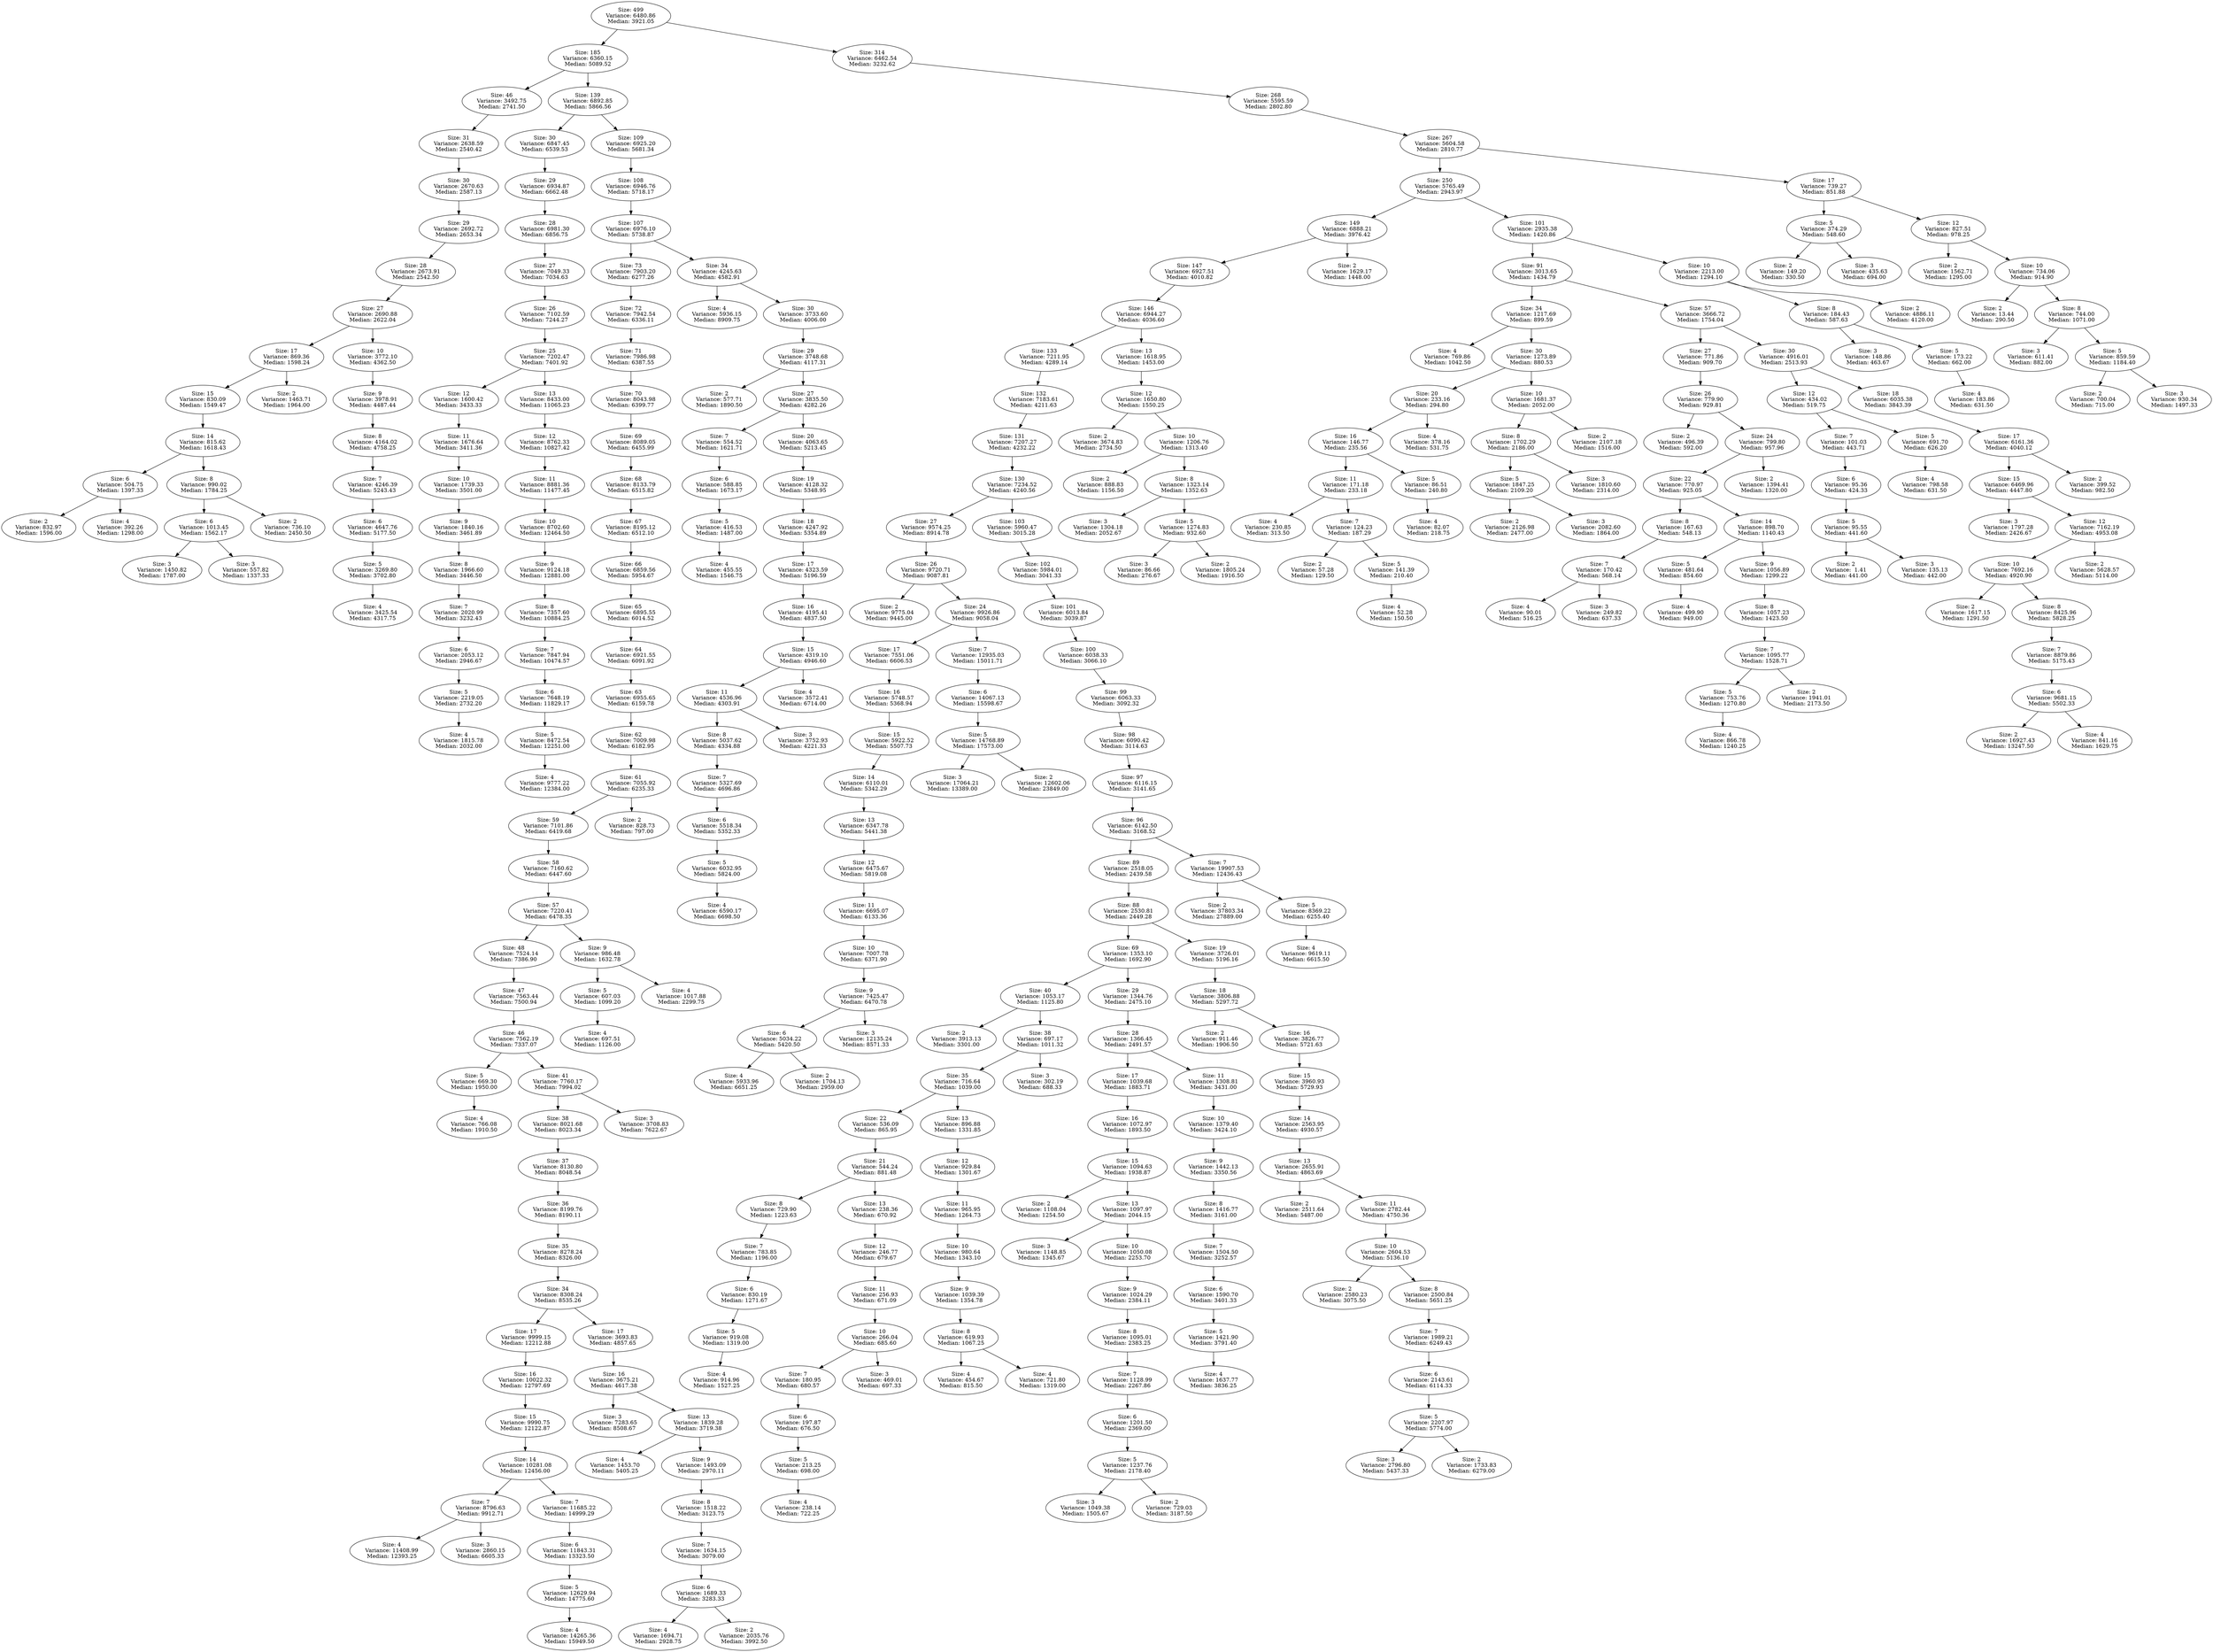 DIGRAPH G {
"Size: 499\nVariance: 6480.86\nMedian: 3921.05" -> "Size: 185\nVariance: 6360.15\nMedian: 5089.52" L=0;
"Size: 499\nVariance: 6480.86\nMedian: 3921.05" -> "Size: 314\nVariance: 6462.54\nMedian: 3232.62" L=0;
"Size: 185\nVariance: 6360.15\nMedian: 5089.52" -> "Size: 46\nVariance: 3492.75\nMedian: 2741.50" L=1;
"Size: 185\nVariance: 6360.15\nMedian: 5089.52" -> "Size: 139\nVariance: 6892.85\nMedian: 5866.56" L=1;
"Size: 46\nVariance: 3492.75\nMedian: 2741.50" -> "Size: 31\nVariance: 2638.59\nMedian: 2540.42" L=2;
"Size: 31\nVariance: 2638.59\nMedian: 2540.42" -> "Size: 30\nVariance: 2670.63\nMedian: 2587.13" L=3;
"Size: 30\nVariance: 2670.63\nMedian: 2587.13" -> "Size: 29\nVariance: 2692.72\nMedian: 2653.34" L=4;
"Size: 29\nVariance: 2692.72\nMedian: 2653.34" -> "Size: 28\nVariance: 2673.91\nMedian: 2542.50" L=5;
"Size: 28\nVariance: 2673.91\nMedian: 2542.50" -> "Size: 27\nVariance: 2690.88\nMedian: 2622.04" L=6;
"Size: 27\nVariance: 2690.88\nMedian: 2622.04" -> "Size: 17\nVariance: 869.36\nMedian: 1598.24" L=7;
"Size: 27\nVariance: 2690.88\nMedian: 2622.04" -> "Size: 10\nVariance: 3772.10\nMedian: 4362.50" L=7;
"Size: 17\nVariance: 869.36\nMedian: 1598.24" -> "Size: 15\nVariance: 830.09\nMedian: 1549.47" L=8;
"Size: 17\nVariance: 869.36\nMedian: 1598.24" -> "Size: 2\nVariance: 1463.71\nMedian: 1964.00" L=8;
"Size: 15\nVariance: 830.09\nMedian: 1549.47" -> "Size: 14\nVariance: 815.62\nMedian: 1618.43" L=9;
"Size: 14\nVariance: 815.62\nMedian: 1618.43" -> "Size: 6\nVariance: 504.75\nMedian: 1397.33" L=10;
"Size: 14\nVariance: 815.62\nMedian: 1618.43" -> "Size: 8\nVariance: 990.02\nMedian: 1784.25" L=10;
"Size: 6\nVariance: 504.75\nMedian: 1397.33" -> "Size: 2\nVariance: 832.97\nMedian: 1596.00" L=11;
"Size: 6\nVariance: 504.75\nMedian: 1397.33" -> "Size: 4\nVariance: 392.26\nMedian: 1298.00" L=11;
"Size: 8\nVariance: 990.02\nMedian: 1784.25" -> "Size: 6\nVariance: 1013.45\nMedian: 1562.17" L=11;
"Size: 8\nVariance: 990.02\nMedian: 1784.25" -> "Size: 2\nVariance: 736.10\nMedian: 2450.50" L=11;
"Size: 6\nVariance: 1013.45\nMedian: 1562.17" -> "Size: 3\nVariance: 1450.82\nMedian: 1787.00" L=12;
"Size: 6\nVariance: 1013.45\nMedian: 1562.17" -> "Size: 3\nVariance: 557.82\nMedian: 1337.33" L=12;
"Size: 10\nVariance: 3772.10\nMedian: 4362.50" -> "Size: 9\nVariance: 3978.91\nMedian: 4487.44" L=8;
"Size: 9\nVariance: 3978.91\nMedian: 4487.44" -> "Size: 8\nVariance: 4164.02\nMedian: 4758.25" L=9;
"Size: 8\nVariance: 4164.02\nMedian: 4758.25" -> "Size: 7\nVariance: 4246.39\nMedian: 5243.43" L=10;
"Size: 7\nVariance: 4246.39\nMedian: 5243.43" -> "Size: 6\nVariance: 4647.76\nMedian: 5177.50" L=11;
"Size: 6\nVariance: 4647.76\nMedian: 5177.50" -> "Size: 5\nVariance: 3269.80\nMedian: 3702.80" L=12;
"Size: 5\nVariance: 3269.80\nMedian: 3702.80" -> "Size: 4\nVariance: 3425.54\nMedian: 4317.75" L=13;
"Size: 139\nVariance: 6892.85\nMedian: 5866.56" -> "Size: 30\nVariance: 6847.45\nMedian: 6539.53" L=2;
"Size: 139\nVariance: 6892.85\nMedian: 5866.56" -> "Size: 109\nVariance: 6925.20\nMedian: 5681.34" L=2;
"Size: 30\nVariance: 6847.45\nMedian: 6539.53" -> "Size: 29\nVariance: 6934.87\nMedian: 6662.48" L=3;
"Size: 29\nVariance: 6934.87\nMedian: 6662.48" -> "Size: 28\nVariance: 6981.30\nMedian: 6856.75" L=4;
"Size: 28\nVariance: 6981.30\nMedian: 6856.75" -> "Size: 27\nVariance: 7049.33\nMedian: 7034.63" L=5;
"Size: 27\nVariance: 7049.33\nMedian: 7034.63" -> "Size: 26\nVariance: 7102.59\nMedian: 7244.27" L=6;
"Size: 26\nVariance: 7102.59\nMedian: 7244.27" -> "Size: 25\nVariance: 7202.47\nMedian: 7401.92" L=7;
"Size: 25\nVariance: 7202.47\nMedian: 7401.92" -> "Size: 12\nVariance: 1600.42\nMedian: 3433.33" L=8;
"Size: 25\nVariance: 7202.47\nMedian: 7401.92" -> "Size: 13\nVariance: 8433.00\nMedian: 11065.23" L=8;
"Size: 12\nVariance: 1600.42\nMedian: 3433.33" -> "Size: 11\nVariance: 1676.64\nMedian: 3411.36" L=9;
"Size: 11\nVariance: 1676.64\nMedian: 3411.36" -> "Size: 10\nVariance: 1739.33\nMedian: 3501.00" L=10;
"Size: 10\nVariance: 1739.33\nMedian: 3501.00" -> "Size: 9\nVariance: 1840.16\nMedian: 3461.89" L=11;
"Size: 9\nVariance: 1840.16\nMedian: 3461.89" -> "Size: 8\nVariance: 1966.60\nMedian: 3446.50" L=12;
"Size: 8\nVariance: 1966.60\nMedian: 3446.50" -> "Size: 7\nVariance: 2020.99\nMedian: 3232.43" L=13;
"Size: 7\nVariance: 2020.99\nMedian: 3232.43" -> "Size: 6\nVariance: 2053.12\nMedian: 2946.67" L=14;
"Size: 6\nVariance: 2053.12\nMedian: 2946.67" -> "Size: 5\nVariance: 2219.05\nMedian: 2732.20" L=15;
"Size: 5\nVariance: 2219.05\nMedian: 2732.20" -> "Size: 4\nVariance: 1815.78\nMedian: 2032.00" L=16;
"Size: 13\nVariance: 8433.00\nMedian: 11065.23" -> "Size: 12\nVariance: 8762.33\nMedian: 10827.42" L=9;
"Size: 12\nVariance: 8762.33\nMedian: 10827.42" -> "Size: 11\nVariance: 8881.36\nMedian: 11477.45" L=10;
"Size: 11\nVariance: 8881.36\nMedian: 11477.45" -> "Size: 10\nVariance: 8702.60\nMedian: 12464.50" L=11;
"Size: 10\nVariance: 8702.60\nMedian: 12464.50" -> "Size: 9\nVariance: 9124.18\nMedian: 12881.00" L=12;
"Size: 9\nVariance: 9124.18\nMedian: 12881.00" -> "Size: 8\nVariance: 7357.60\nMedian: 10884.25" L=13;
"Size: 8\nVariance: 7357.60\nMedian: 10884.25" -> "Size: 7\nVariance: 7847.94\nMedian: 10474.57" L=14;
"Size: 7\nVariance: 7847.94\nMedian: 10474.57" -> "Size: 6\nVariance: 7648.19\nMedian: 11829.17" L=15;
"Size: 6\nVariance: 7648.19\nMedian: 11829.17" -> "Size: 5\nVariance: 8472.54\nMedian: 12251.00" L=16;
"Size: 5\nVariance: 8472.54\nMedian: 12251.00" -> "Size: 4\nVariance: 9777.22\nMedian: 12384.00" L=17;
"Size: 109\nVariance: 6925.20\nMedian: 5681.34" -> "Size: 108\nVariance: 6946.76\nMedian: 5718.17" L=3;
"Size: 108\nVariance: 6946.76\nMedian: 5718.17" -> "Size: 107\nVariance: 6976.10\nMedian: 5738.87" L=4;
"Size: 107\nVariance: 6976.10\nMedian: 5738.87" -> "Size: 73\nVariance: 7903.20\nMedian: 6277.26" L=5;
"Size: 107\nVariance: 6976.10\nMedian: 5738.87" -> "Size: 34\nVariance: 4245.63\nMedian: 4582.91" L=5;
"Size: 73\nVariance: 7903.20\nMedian: 6277.26" -> "Size: 72\nVariance: 7942.54\nMedian: 6336.11" L=6;
"Size: 72\nVariance: 7942.54\nMedian: 6336.11" -> "Size: 71\nVariance: 7986.98\nMedian: 6387.55" L=7;
"Size: 71\nVariance: 7986.98\nMedian: 6387.55" -> "Size: 70\nVariance: 8043.98\nMedian: 6399.77" L=8;
"Size: 70\nVariance: 8043.98\nMedian: 6399.77" -> "Size: 69\nVariance: 8089.05\nMedian: 6455.99" L=9;
"Size: 69\nVariance: 8089.05\nMedian: 6455.99" -> "Size: 68\nVariance: 8133.79\nMedian: 6515.82" L=10;
"Size: 68\nVariance: 8133.79\nMedian: 6515.82" -> "Size: 67\nVariance: 8195.12\nMedian: 6512.10" L=11;
"Size: 67\nVariance: 8195.12\nMedian: 6512.10" -> "Size: 66\nVariance: 6859.56\nMedian: 5954.67" L=12;
"Size: 66\nVariance: 6859.56\nMedian: 5954.67" -> "Size: 65\nVariance: 6895.55\nMedian: 6014.52" L=13;
"Size: 65\nVariance: 6895.55\nMedian: 6014.52" -> "Size: 64\nVariance: 6921.55\nMedian: 6091.92" L=14;
"Size: 64\nVariance: 6921.55\nMedian: 6091.92" -> "Size: 63\nVariance: 6955.65\nMedian: 6159.78" L=15;
"Size: 63\nVariance: 6955.65\nMedian: 6159.78" -> "Size: 62\nVariance: 7009.98\nMedian: 6182.95" L=16;
"Size: 62\nVariance: 7009.98\nMedian: 6182.95" -> "Size: 61\nVariance: 7055.92\nMedian: 6235.33" L=17;
"Size: 61\nVariance: 7055.92\nMedian: 6235.33" -> "Size: 59\nVariance: 7101.86\nMedian: 6419.68" L=18;
"Size: 61\nVariance: 7055.92\nMedian: 6235.33" -> "Size: 2\nVariance: 828.73\nMedian: 797.00" L=18;
"Size: 59\nVariance: 7101.86\nMedian: 6419.68" -> "Size: 58\nVariance: 7160.62\nMedian: 6447.60" L=19;
"Size: 58\nVariance: 7160.62\nMedian: 6447.60" -> "Size: 57\nVariance: 7220.41\nMedian: 6478.35" L=20;
"Size: 57\nVariance: 7220.41\nMedian: 6478.35" -> "Size: 48\nVariance: 7524.14\nMedian: 7386.90" L=21;
"Size: 57\nVariance: 7220.41\nMedian: 6478.35" -> "Size: 9\nVariance: 986.48\nMedian: 1632.78" L=21;
"Size: 48\nVariance: 7524.14\nMedian: 7386.90" -> "Size: 47\nVariance: 7563.44\nMedian: 7500.94" L=22;
"Size: 47\nVariance: 7563.44\nMedian: 7500.94" -> "Size: 46\nVariance: 7562.19\nMedian: 7337.07" L=23;
"Size: 46\nVariance: 7562.19\nMedian: 7337.07" -> "Size: 5\nVariance: 669.30\nMedian: 1950.00" L=24;
"Size: 46\nVariance: 7562.19\nMedian: 7337.07" -> "Size: 41\nVariance: 7760.17\nMedian: 7994.02" L=24;
"Size: 5\nVariance: 669.30\nMedian: 1950.00" -> "Size: 4\nVariance: 766.08\nMedian: 1910.50" L=25;
"Size: 41\nVariance: 7760.17\nMedian: 7994.02" -> "Size: 38\nVariance: 8021.68\nMedian: 8023.34" L=25;
"Size: 41\nVariance: 7760.17\nMedian: 7994.02" -> "Size: 3\nVariance: 3708.83\nMedian: 7622.67" L=25;
"Size: 38\nVariance: 8021.68\nMedian: 8023.34" -> "Size: 37\nVariance: 8130.80\nMedian: 8048.54" L=26;
"Size: 37\nVariance: 8130.80\nMedian: 8048.54" -> "Size: 36\nVariance: 8199.76\nMedian: 8190.11" L=27;
"Size: 36\nVariance: 8199.76\nMedian: 8190.11" -> "Size: 35\nVariance: 8278.24\nMedian: 8326.00" L=28;
"Size: 35\nVariance: 8278.24\nMedian: 8326.00" -> "Size: 34\nVariance: 8308.24\nMedian: 8535.26" L=29;
"Size: 34\nVariance: 8308.24\nMedian: 8535.26" -> "Size: 17\nVariance: 9999.15\nMedian: 12212.88" L=30;
"Size: 34\nVariance: 8308.24\nMedian: 8535.26" -> "Size: 17\nVariance: 3693.83\nMedian: 4857.65" L=30;
"Size: 17\nVariance: 9999.15\nMedian: 12212.88" -> "Size: 16\nVariance: 10022.32\nMedian: 12797.69" L=31;
"Size: 16\nVariance: 10022.32\nMedian: 12797.69" -> "Size: 15\nVariance: 9990.75\nMedian: 12122.87" L=32;
"Size: 15\nVariance: 9990.75\nMedian: 12122.87" -> "Size: 14\nVariance: 10281.08\nMedian: 12456.00" L=33;
"Size: 14\nVariance: 10281.08\nMedian: 12456.00" -> "Size: 7\nVariance: 8796.63\nMedian: 9912.71" L=34;
"Size: 14\nVariance: 10281.08\nMedian: 12456.00" -> "Size: 7\nVariance: 11685.22\nMedian: 14999.29" L=34;
"Size: 7\nVariance: 8796.63\nMedian: 9912.71" -> "Size: 4\nVariance: 11408.99\nMedian: 12393.25" L=35;
"Size: 7\nVariance: 8796.63\nMedian: 9912.71" -> "Size: 3\nVariance: 2860.15\nMedian: 6605.33" L=35;
"Size: 7\nVariance: 11685.22\nMedian: 14999.29" -> "Size: 6\nVariance: 11843.31\nMedian: 13323.50" L=35;
"Size: 6\nVariance: 11843.31\nMedian: 13323.50" -> "Size: 5\nVariance: 12629.94\nMedian: 14775.60" L=36;
"Size: 5\nVariance: 12629.94\nMedian: 14775.60" -> "Size: 4\nVariance: 14265.36\nMedian: 15949.50" L=37;
"Size: 17\nVariance: 3693.83\nMedian: 4857.65" -> "Size: 16\nVariance: 3675.21\nMedian: 4617.38" L=31;
"Size: 16\nVariance: 3675.21\nMedian: 4617.38" -> "Size: 3\nVariance: 7283.65\nMedian: 8508.67" L=32;
"Size: 16\nVariance: 3675.21\nMedian: 4617.38" -> "Size: 13\nVariance: 1839.28\nMedian: 3719.38" L=32;
"Size: 13\nVariance: 1839.28\nMedian: 3719.38" -> "Size: 4\nVariance: 1453.70\nMedian: 5405.25" L=33;
"Size: 13\nVariance: 1839.28\nMedian: 3719.38" -> "Size: 9\nVariance: 1493.09\nMedian: 2970.11" L=33;
"Size: 9\nVariance: 1493.09\nMedian: 2970.11" -> "Size: 8\nVariance: 1518.22\nMedian: 3123.75" L=34;
"Size: 8\nVariance: 1518.22\nMedian: 3123.75" -> "Size: 7\nVariance: 1634.15\nMedian: 3079.00" L=35;
"Size: 7\nVariance: 1634.15\nMedian: 3079.00" -> "Size: 6\nVariance: 1689.33\nMedian: 3283.33" L=36;
"Size: 6\nVariance: 1689.33\nMedian: 3283.33" -> "Size: 4\nVariance: 1694.71\nMedian: 2928.75" L=37;
"Size: 6\nVariance: 1689.33\nMedian: 3283.33" -> "Size: 2\nVariance: 2035.76\nMedian: 3992.50" L=37;
"Size: 9\nVariance: 986.48\nMedian: 1632.78" -> "Size: 5\nVariance: 607.03\nMedian: 1099.20" L=22;
"Size: 9\nVariance: 986.48\nMedian: 1632.78" -> "Size: 4\nVariance: 1017.88\nMedian: 2299.75" L=22;
"Size: 5\nVariance: 607.03\nMedian: 1099.20" -> "Size: 4\nVariance: 697.51\nMedian: 1126.00" L=23;
"Size: 34\nVariance: 4245.63\nMedian: 4582.91" -> "Size: 4\nVariance: 5936.15\nMedian: 8909.75" L=6;
"Size: 34\nVariance: 4245.63\nMedian: 4582.91" -> "Size: 30\nVariance: 3733.60\nMedian: 4006.00" L=6;
"Size: 30\nVariance: 3733.60\nMedian: 4006.00" -> "Size: 29\nVariance: 3748.68\nMedian: 4117.31" L=7;
"Size: 29\nVariance: 3748.68\nMedian: 4117.31" -> "Size: 2\nVariance: 577.71\nMedian: 1890.50" L=8;
"Size: 29\nVariance: 3748.68\nMedian: 4117.31" -> "Size: 27\nVariance: 3835.50\nMedian: 4282.26" L=8;
"Size: 27\nVariance: 3835.50\nMedian: 4282.26" -> "Size: 7\nVariance: 554.52\nMedian: 1621.71" L=9;
"Size: 27\nVariance: 3835.50\nMedian: 4282.26" -> "Size: 20\nVariance: 4063.65\nMedian: 5213.45" L=9;
"Size: 7\nVariance: 554.52\nMedian: 1621.71" -> "Size: 6\nVariance: 588.85\nMedian: 1673.17" L=10;
"Size: 6\nVariance: 588.85\nMedian: 1673.17" -> "Size: 5\nVariance: 416.53\nMedian: 1487.00" L=11;
"Size: 5\nVariance: 416.53\nMedian: 1487.00" -> "Size: 4\nVariance: 455.55\nMedian: 1546.75" L=12;
"Size: 20\nVariance: 4063.65\nMedian: 5213.45" -> "Size: 19\nVariance: 4128.32\nMedian: 5348.95" L=10;
"Size: 19\nVariance: 4128.32\nMedian: 5348.95" -> "Size: 18\nVariance: 4247.92\nMedian: 5354.89" L=11;
"Size: 18\nVariance: 4247.92\nMedian: 5354.89" -> "Size: 17\nVariance: 4323.59\nMedian: 5196.59" L=12;
"Size: 17\nVariance: 4323.59\nMedian: 5196.59" -> "Size: 16\nVariance: 4195.41\nMedian: 4837.50" L=13;
"Size: 16\nVariance: 4195.41\nMedian: 4837.50" -> "Size: 15\nVariance: 4319.10\nMedian: 4946.60" L=14;
"Size: 15\nVariance: 4319.10\nMedian: 4946.60" -> "Size: 11\nVariance: 4536.96\nMedian: 4303.91" L=15;
"Size: 15\nVariance: 4319.10\nMedian: 4946.60" -> "Size: 4\nVariance: 3572.41\nMedian: 6714.00" L=15;
"Size: 11\nVariance: 4536.96\nMedian: 4303.91" -> "Size: 8\nVariance: 5037.62\nMedian: 4334.88" L=16;
"Size: 11\nVariance: 4536.96\nMedian: 4303.91" -> "Size: 3\nVariance: 3752.93\nMedian: 4221.33" L=16;
"Size: 8\nVariance: 5037.62\nMedian: 4334.88" -> "Size: 7\nVariance: 5327.69\nMedian: 4696.86" L=17;
"Size: 7\nVariance: 5327.69\nMedian: 4696.86" -> "Size: 6\nVariance: 5518.34\nMedian: 5352.33" L=18;
"Size: 6\nVariance: 5518.34\nMedian: 5352.33" -> "Size: 5\nVariance: 6032.95\nMedian: 5824.00" L=19;
"Size: 5\nVariance: 6032.95\nMedian: 5824.00" -> "Size: 4\nVariance: 6590.17\nMedian: 6698.50" L=20;
"Size: 314\nVariance: 6462.54\nMedian: 3232.62" -> "Size: 268\nVariance: 5595.59\nMedian: 2802.80" L=1;
"Size: 268\nVariance: 5595.59\nMedian: 2802.80" -> "Size: 267\nVariance: 5604.58\nMedian: 2810.77" L=2;
"Size: 267\nVariance: 5604.58\nMedian: 2810.77" -> "Size: 250\nVariance: 5765.49\nMedian: 2943.97" L=3;
"Size: 267\nVariance: 5604.58\nMedian: 2810.77" -> "Size: 17\nVariance: 739.27\nMedian: 851.88" L=3;
"Size: 250\nVariance: 5765.49\nMedian: 2943.97" -> "Size: 149\nVariance: 6888.21\nMedian: 3976.42" L=4;
"Size: 250\nVariance: 5765.49\nMedian: 2943.97" -> "Size: 101\nVariance: 2935.38\nMedian: 1420.86" L=4;
"Size: 149\nVariance: 6888.21\nMedian: 3976.42" -> "Size: 147\nVariance: 6927.51\nMedian: 4010.82" L=5;
"Size: 149\nVariance: 6888.21\nMedian: 3976.42" -> "Size: 2\nVariance: 1629.17\nMedian: 1448.00" L=5;
"Size: 147\nVariance: 6927.51\nMedian: 4010.82" -> "Size: 146\nVariance: 6944.27\nMedian: 4036.60" L=6;
"Size: 146\nVariance: 6944.27\nMedian: 4036.60" -> "Size: 133\nVariance: 7211.95\nMedian: 4289.14" L=7;
"Size: 146\nVariance: 6944.27\nMedian: 4036.60" -> "Size: 13\nVariance: 1618.95\nMedian: 1453.00" L=7;
"Size: 133\nVariance: 7211.95\nMedian: 4289.14" -> "Size: 132\nVariance: 7183.61\nMedian: 4211.63" L=8;
"Size: 132\nVariance: 7183.61\nMedian: 4211.63" -> "Size: 131\nVariance: 7207.27\nMedian: 4232.22" L=9;
"Size: 131\nVariance: 7207.27\nMedian: 4232.22" -> "Size: 130\nVariance: 7234.52\nMedian: 4240.56" L=10;
"Size: 130\nVariance: 7234.52\nMedian: 4240.56" -> "Size: 27\nVariance: 9574.25\nMedian: 8914.78" L=11;
"Size: 130\nVariance: 7234.52\nMedian: 4240.56" -> "Size: 103\nVariance: 5960.47\nMedian: 3015.28" L=11;
"Size: 27\nVariance: 9574.25\nMedian: 8914.78" -> "Size: 26\nVariance: 9720.71\nMedian: 9087.81" L=12;
"Size: 26\nVariance: 9720.71\nMedian: 9087.81" -> "Size: 2\nVariance: 9775.04\nMedian: 9445.00" L=13;
"Size: 26\nVariance: 9720.71\nMedian: 9087.81" -> "Size: 24\nVariance: 9926.86\nMedian: 9058.04" L=13;
"Size: 24\nVariance: 9926.86\nMedian: 9058.04" -> "Size: 17\nVariance: 7551.06\nMedian: 6606.53" L=14;
"Size: 24\nVariance: 9926.86\nMedian: 9058.04" -> "Size: 7\nVariance: 12935.03\nMedian: 15011.71" L=14;
"Size: 17\nVariance: 7551.06\nMedian: 6606.53" -> "Size: 16\nVariance: 5748.57\nMedian: 5368.94" L=15;
"Size: 16\nVariance: 5748.57\nMedian: 5368.94" -> "Size: 15\nVariance: 5922.52\nMedian: 5507.73" L=16;
"Size: 15\nVariance: 5922.52\nMedian: 5507.73" -> "Size: 14\nVariance: 6110.01\nMedian: 5342.29" L=17;
"Size: 14\nVariance: 6110.01\nMedian: 5342.29" -> "Size: 13\nVariance: 6347.78\nMedian: 5441.38" L=18;
"Size: 13\nVariance: 6347.78\nMedian: 5441.38" -> "Size: 12\nVariance: 6475.67\nMedian: 5819.08" L=19;
"Size: 12\nVariance: 6475.67\nMedian: 5819.08" -> "Size: 11\nVariance: 6695.07\nMedian: 6133.36" L=20;
"Size: 11\nVariance: 6695.07\nMedian: 6133.36" -> "Size: 10\nVariance: 7007.78\nMedian: 6371.90" L=21;
"Size: 10\nVariance: 7007.78\nMedian: 6371.90" -> "Size: 9\nVariance: 7425.47\nMedian: 6470.78" L=22;
"Size: 9\nVariance: 7425.47\nMedian: 6470.78" -> "Size: 6\nVariance: 5034.22\nMedian: 5420.50" L=23;
"Size: 9\nVariance: 7425.47\nMedian: 6470.78" -> "Size: 3\nVariance: 12135.24\nMedian: 8571.33" L=23;
"Size: 6\nVariance: 5034.22\nMedian: 5420.50" -> "Size: 4\nVariance: 5933.96\nMedian: 6651.25" L=24;
"Size: 6\nVariance: 5034.22\nMedian: 5420.50" -> "Size: 2\nVariance: 1704.13\nMedian: 2959.00" L=24;
"Size: 7\nVariance: 12935.03\nMedian: 15011.71" -> "Size: 6\nVariance: 14067.13\nMedian: 15598.67" L=15;
"Size: 6\nVariance: 14067.13\nMedian: 15598.67" -> "Size: 5\nVariance: 14768.89\nMedian: 17573.00" L=16;
"Size: 5\nVariance: 14768.89\nMedian: 17573.00" -> "Size: 3\nVariance: 17064.21\nMedian: 13389.00" L=17;
"Size: 5\nVariance: 14768.89\nMedian: 17573.00" -> "Size: 2\nVariance: 12602.06\nMedian: 23849.00" L=17;
"Size: 103\nVariance: 5960.47\nMedian: 3015.28" -> "Size: 102\nVariance: 5984.01\nMedian: 3041.33" L=12;
"Size: 102\nVariance: 5984.01\nMedian: 3041.33" -> "Size: 101\nVariance: 6013.84\nMedian: 3039.87" L=13;
"Size: 101\nVariance: 6013.84\nMedian: 3039.87" -> "Size: 100\nVariance: 6038.33\nMedian: 3066.10" L=14;
"Size: 100\nVariance: 6038.33\nMedian: 3066.10" -> "Size: 99\nVariance: 6063.33\nMedian: 3092.32" L=15;
"Size: 99\nVariance: 6063.33\nMedian: 3092.32" -> "Size: 98\nVariance: 6090.42\nMedian: 3114.63" L=16;
"Size: 98\nVariance: 6090.42\nMedian: 3114.63" -> "Size: 97\nVariance: 6116.15\nMedian: 3141.65" L=17;
"Size: 97\nVariance: 6116.15\nMedian: 3141.65" -> "Size: 96\nVariance: 6142.50\nMedian: 3168.52" L=18;
"Size: 96\nVariance: 6142.50\nMedian: 3168.52" -> "Size: 89\nVariance: 2518.05\nMedian: 2439.58" L=19;
"Size: 96\nVariance: 6142.50\nMedian: 3168.52" -> "Size: 7\nVariance: 19907.53\nMedian: 12436.43" L=19;
"Size: 89\nVariance: 2518.05\nMedian: 2439.58" -> "Size: 88\nVariance: 2530.81\nMedian: 2449.28" L=20;
"Size: 88\nVariance: 2530.81\nMedian: 2449.28" -> "Size: 69\nVariance: 1353.10\nMedian: 1692.90" L=21;
"Size: 88\nVariance: 2530.81\nMedian: 2449.28" -> "Size: 19\nVariance: 3726.01\nMedian: 5196.16" L=21;
"Size: 69\nVariance: 1353.10\nMedian: 1692.90" -> "Size: 40\nVariance: 1053.17\nMedian: 1125.80" L=22;
"Size: 69\nVariance: 1353.10\nMedian: 1692.90" -> "Size: 29\nVariance: 1344.76\nMedian: 2475.10" L=22;
"Size: 40\nVariance: 1053.17\nMedian: 1125.80" -> "Size: 2\nVariance: 3913.13\nMedian: 3301.00" L=23;
"Size: 40\nVariance: 1053.17\nMedian: 1125.80" -> "Size: 38\nVariance: 697.17\nMedian: 1011.32" L=23;
"Size: 38\nVariance: 697.17\nMedian: 1011.32" -> "Size: 35\nVariance: 716.64\nMedian: 1039.00" L=24;
"Size: 38\nVariance: 697.17\nMedian: 1011.32" -> "Size: 3\nVariance: 302.19\nMedian: 688.33" L=24;
"Size: 35\nVariance: 716.64\nMedian: 1039.00" -> "Size: 22\nVariance: 536.09\nMedian: 865.95" L=25;
"Size: 35\nVariance: 716.64\nMedian: 1039.00" -> "Size: 13\nVariance: 896.88\nMedian: 1331.85" L=25;
"Size: 22\nVariance: 536.09\nMedian: 865.95" -> "Size: 21\nVariance: 544.24\nMedian: 881.48" L=26;
"Size: 21\nVariance: 544.24\nMedian: 881.48" -> "Size: 8\nVariance: 729.90\nMedian: 1223.63" L=27;
"Size: 21\nVariance: 544.24\nMedian: 881.48" -> "Size: 13\nVariance: 238.36\nMedian: 670.92" L=27;
"Size: 8\nVariance: 729.90\nMedian: 1223.63" -> "Size: 7\nVariance: 783.85\nMedian: 1196.00" L=28;
"Size: 7\nVariance: 783.85\nMedian: 1196.00" -> "Size: 6\nVariance: 830.19\nMedian: 1271.67" L=29;
"Size: 6\nVariance: 830.19\nMedian: 1271.67" -> "Size: 5\nVariance: 919.08\nMedian: 1319.00" L=30;
"Size: 5\nVariance: 919.08\nMedian: 1319.00" -> "Size: 4\nVariance: 914.96\nMedian: 1527.25" L=31;
"Size: 13\nVariance: 238.36\nMedian: 670.92" -> "Size: 12\nVariance: 246.77\nMedian: 679.67" L=28;
"Size: 12\nVariance: 246.77\nMedian: 679.67" -> "Size: 11\nVariance: 256.93\nMedian: 671.09" L=29;
"Size: 11\nVariance: 256.93\nMedian: 671.09" -> "Size: 10\nVariance: 266.04\nMedian: 685.60" L=30;
"Size: 10\nVariance: 266.04\nMedian: 685.60" -> "Size: 7\nVariance: 180.95\nMedian: 680.57" L=31;
"Size: 10\nVariance: 266.04\nMedian: 685.60" -> "Size: 3\nVariance: 469.01\nMedian: 697.33" L=31;
"Size: 7\nVariance: 180.95\nMedian: 680.57" -> "Size: 6\nVariance: 197.87\nMedian: 676.50" L=32;
"Size: 6\nVariance: 197.87\nMedian: 676.50" -> "Size: 5\nVariance: 213.25\nMedian: 698.00" L=33;
"Size: 5\nVariance: 213.25\nMedian: 698.00" -> "Size: 4\nVariance: 238.14\nMedian: 722.25" L=34;
"Size: 13\nVariance: 896.88\nMedian: 1331.85" -> "Size: 12\nVariance: 929.84\nMedian: 1301.67" L=26;
"Size: 12\nVariance: 929.84\nMedian: 1301.67" -> "Size: 11\nVariance: 965.95\nMedian: 1264.73" L=27;
"Size: 11\nVariance: 965.95\nMedian: 1264.73" -> "Size: 10\nVariance: 980.64\nMedian: 1343.10" L=28;
"Size: 10\nVariance: 980.64\nMedian: 1343.10" -> "Size: 9\nVariance: 1039.39\nMedian: 1354.78" L=29;
"Size: 9\nVariance: 1039.39\nMedian: 1354.78" -> "Size: 8\nVariance: 619.93\nMedian: 1067.25" L=30;
"Size: 8\nVariance: 619.93\nMedian: 1067.25" -> "Size: 4\nVariance: 454.67\nMedian: 815.50" L=31;
"Size: 8\nVariance: 619.93\nMedian: 1067.25" -> "Size: 4\nVariance: 721.80\nMedian: 1319.00" L=31;
"Size: 29\nVariance: 1344.76\nMedian: 2475.10" -> "Size: 28\nVariance: 1366.45\nMedian: 2491.57" L=23;
"Size: 28\nVariance: 1366.45\nMedian: 2491.57" -> "Size: 17\nVariance: 1039.68\nMedian: 1883.71" L=24;
"Size: 28\nVariance: 1366.45\nMedian: 2491.57" -> "Size: 11\nVariance: 1308.81\nMedian: 3431.00" L=24;
"Size: 17\nVariance: 1039.68\nMedian: 1883.71" -> "Size: 16\nVariance: 1072.97\nMedian: 1893.50" L=25;
"Size: 16\nVariance: 1072.97\nMedian: 1893.50" -> "Size: 15\nVariance: 1094.63\nMedian: 1938.87" L=26;
"Size: 15\nVariance: 1094.63\nMedian: 1938.87" -> "Size: 2\nVariance: 1108.04\nMedian: 1254.50" L=27;
"Size: 15\nVariance: 1094.63\nMedian: 1938.87" -> "Size: 13\nVariance: 1097.97\nMedian: 2044.15" L=27;
"Size: 13\nVariance: 1097.97\nMedian: 2044.15" -> "Size: 3\nVariance: 1148.85\nMedian: 1345.67" L=28;
"Size: 13\nVariance: 1097.97\nMedian: 2044.15" -> "Size: 10\nVariance: 1050.08\nMedian: 2253.70" L=28;
"Size: 10\nVariance: 1050.08\nMedian: 2253.70" -> "Size: 9\nVariance: 1024.29\nMedian: 2384.11" L=29;
"Size: 9\nVariance: 1024.29\nMedian: 2384.11" -> "Size: 8\nVariance: 1095.01\nMedian: 2383.25" L=30;
"Size: 8\nVariance: 1095.01\nMedian: 2383.25" -> "Size: 7\nVariance: 1128.99\nMedian: 2267.86" L=31;
"Size: 7\nVariance: 1128.99\nMedian: 2267.86" -> "Size: 6\nVariance: 1201.50\nMedian: 2369.00" L=32;
"Size: 6\nVariance: 1201.50\nMedian: 2369.00" -> "Size: 5\nVariance: 1237.76\nMedian: 2178.40" L=33;
"Size: 5\nVariance: 1237.76\nMedian: 2178.40" -> "Size: 3\nVariance: 1049.38\nMedian: 1505.67" L=34;
"Size: 5\nVariance: 1237.76\nMedian: 2178.40" -> "Size: 2\nVariance: 729.03\nMedian: 3187.50" L=34;
"Size: 11\nVariance: 1308.81\nMedian: 3431.00" -> "Size: 10\nVariance: 1379.40\nMedian: 3424.10" L=25;
"Size: 10\nVariance: 1379.40\nMedian: 3424.10" -> "Size: 9\nVariance: 1442.13\nMedian: 3350.56" L=26;
"Size: 9\nVariance: 1442.13\nMedian: 3350.56" -> "Size: 8\nVariance: 1416.77\nMedian: 3161.00" L=27;
"Size: 8\nVariance: 1416.77\nMedian: 3161.00" -> "Size: 7\nVariance: 1504.50\nMedian: 3252.57" L=28;
"Size: 7\nVariance: 1504.50\nMedian: 3252.57" -> "Size: 6\nVariance: 1590.70\nMedian: 3401.33" L=29;
"Size: 6\nVariance: 1590.70\nMedian: 3401.33" -> "Size: 5\nVariance: 1421.90\nMedian: 3791.40" L=30;
"Size: 5\nVariance: 1421.90\nMedian: 3791.40" -> "Size: 4\nVariance: 1637.77\nMedian: 3836.25" L=31;
"Size: 19\nVariance: 3726.01\nMedian: 5196.16" -> "Size: 18\nVariance: 3806.88\nMedian: 5297.72" L=22;
"Size: 18\nVariance: 3806.88\nMedian: 5297.72" -> "Size: 2\nVariance: 911.46\nMedian: 1906.50" L=23;
"Size: 18\nVariance: 3806.88\nMedian: 5297.72" -> "Size: 16\nVariance: 3826.77\nMedian: 5721.63" L=23;
"Size: 16\nVariance: 3826.77\nMedian: 5721.63" -> "Size: 15\nVariance: 3960.93\nMedian: 5729.93" L=24;
"Size: 15\nVariance: 3960.93\nMedian: 5729.93" -> "Size: 14\nVariance: 2563.95\nMedian: 4930.57" L=25;
"Size: 14\nVariance: 2563.95\nMedian: 4930.57" -> "Size: 13\nVariance: 2655.91\nMedian: 4863.69" L=26;
"Size: 13\nVariance: 2655.91\nMedian: 4863.69" -> "Size: 2\nVariance: 2511.64\nMedian: 5487.00" L=27;
"Size: 13\nVariance: 2655.91\nMedian: 4863.69" -> "Size: 11\nVariance: 2782.44\nMedian: 4750.36" L=27;
"Size: 11\nVariance: 2782.44\nMedian: 4750.36" -> "Size: 10\nVariance: 2604.53\nMedian: 5136.10" L=28;
"Size: 10\nVariance: 2604.53\nMedian: 5136.10" -> "Size: 2\nVariance: 2580.23\nMedian: 3075.50" L=29;
"Size: 10\nVariance: 2604.53\nMedian: 5136.10" -> "Size: 8\nVariance: 2500.84\nMedian: 5651.25" L=29;
"Size: 8\nVariance: 2500.84\nMedian: 5651.25" -> "Size: 7\nVariance: 1989.21\nMedian: 6249.43" L=30;
"Size: 7\nVariance: 1989.21\nMedian: 6249.43" -> "Size: 6\nVariance: 2143.61\nMedian: 6114.33" L=31;
"Size: 6\nVariance: 2143.61\nMedian: 6114.33" -> "Size: 5\nVariance: 2207.97\nMedian: 5774.00" L=32;
"Size: 5\nVariance: 2207.97\nMedian: 5774.00" -> "Size: 3\nVariance: 2796.80\nMedian: 5437.33" L=33;
"Size: 5\nVariance: 2207.97\nMedian: 5774.00" -> "Size: 2\nVariance: 1733.83\nMedian: 6279.00" L=33;
"Size: 7\nVariance: 19907.53\nMedian: 12436.43" -> "Size: 2\nVariance: 37803.34\nMedian: 27889.00" L=20;
"Size: 7\nVariance: 19907.53\nMedian: 12436.43" -> "Size: 5\nVariance: 8369.22\nMedian: 6255.40" L=20;
"Size: 5\nVariance: 8369.22\nMedian: 6255.40" -> "Size: 4\nVariance: 9619.11\nMedian: 6615.50" L=21;
"Size: 13\nVariance: 1618.95\nMedian: 1453.00" -> "Size: 12\nVariance: 1650.80\nMedian: 1550.25" L=8;
"Size: 12\nVariance: 1650.80\nMedian: 1550.25" -> "Size: 2\nVariance: 3674.83\nMedian: 2734.50" L=9;
"Size: 12\nVariance: 1650.80\nMedian: 1550.25" -> "Size: 10\nVariance: 1206.76\nMedian: 1313.40" L=9;
"Size: 10\nVariance: 1206.76\nMedian: 1313.40" -> "Size: 2\nVariance: 888.83\nMedian: 1156.50" L=10;
"Size: 10\nVariance: 1206.76\nMedian: 1313.40" -> "Size: 8\nVariance: 1323.14\nMedian: 1352.63" L=10;
"Size: 8\nVariance: 1323.14\nMedian: 1352.63" -> "Size: 3\nVariance: 1304.18\nMedian: 2052.67" L=11;
"Size: 8\nVariance: 1323.14\nMedian: 1352.63" -> "Size: 5\nVariance: 1274.83\nMedian: 932.60" L=11;
"Size: 5\nVariance: 1274.83\nMedian: 932.60" -> "Size: 3\nVariance: 86.66\nMedian: 276.67" L=12;
"Size: 5\nVariance: 1274.83\nMedian: 932.60" -> "Size: 2\nVariance: 1805.24\nMedian: 1916.50" L=12;
"Size: 101\nVariance: 2935.38\nMedian: 1420.86" -> "Size: 91\nVariance: 3013.65\nMedian: 1434.79" L=5;
"Size: 101\nVariance: 2935.38\nMedian: 1420.86" -> "Size: 10\nVariance: 2213.00\nMedian: 1294.10" L=5;
"Size: 91\nVariance: 3013.65\nMedian: 1434.79" -> "Size: 34\nVariance: 1217.69\nMedian: 899.59" L=6;
"Size: 91\nVariance: 3013.65\nMedian: 1434.79" -> "Size: 57\nVariance: 3666.72\nMedian: 1754.04" L=6;
"Size: 34\nVariance: 1217.69\nMedian: 899.59" -> "Size: 4\nVariance: 769.86\nMedian: 1042.50" L=7;
"Size: 34\nVariance: 1217.69\nMedian: 899.59" -> "Size: 30\nVariance: 1273.89\nMedian: 880.53" L=7;
"Size: 30\nVariance: 1273.89\nMedian: 880.53" -> "Size: 20\nVariance: 233.16\nMedian: 294.80" L=8;
"Size: 30\nVariance: 1273.89\nMedian: 880.53" -> "Size: 10\nVariance: 1681.37\nMedian: 2052.00" L=8;
"Size: 20\nVariance: 233.16\nMedian: 294.80" -> "Size: 16\nVariance: 146.77\nMedian: 235.56" L=9;
"Size: 20\nVariance: 233.16\nMedian: 294.80" -> "Size: 4\nVariance: 378.16\nMedian: 531.75" L=9;
"Size: 16\nVariance: 146.77\nMedian: 235.56" -> "Size: 11\nVariance: 171.18\nMedian: 233.18" L=10;
"Size: 16\nVariance: 146.77\nMedian: 235.56" -> "Size: 5\nVariance: 86.51\nMedian: 240.80" L=10;
"Size: 11\nVariance: 171.18\nMedian: 233.18" -> "Size: 4\nVariance: 230.85\nMedian: 313.50" L=11;
"Size: 11\nVariance: 171.18\nMedian: 233.18" -> "Size: 7\nVariance: 124.23\nMedian: 187.29" L=11;
"Size: 7\nVariance: 124.23\nMedian: 187.29" -> "Size: 2\nVariance: 57.28\nMedian: 129.50" L=12;
"Size: 7\nVariance: 124.23\nMedian: 187.29" -> "Size: 5\nVariance: 141.39\nMedian: 210.40" L=12;
"Size: 5\nVariance: 141.39\nMedian: 210.40" -> "Size: 4\nVariance: 52.28\nMedian: 150.50" L=13;
"Size: 5\nVariance: 86.51\nMedian: 240.80" -> "Size: 4\nVariance: 82.07\nMedian: 218.75" L=11;
"Size: 10\nVariance: 1681.37\nMedian: 2052.00" -> "Size: 8\nVariance: 1702.29\nMedian: 2186.00" L=9;
"Size: 10\nVariance: 1681.37\nMedian: 2052.00" -> "Size: 2\nVariance: 2107.18\nMedian: 1516.00" L=9;
"Size: 8\nVariance: 1702.29\nMedian: 2186.00" -> "Size: 5\nVariance: 1847.25\nMedian: 2109.20" L=10;
"Size: 8\nVariance: 1702.29\nMedian: 2186.00" -> "Size: 3\nVariance: 1810.60\nMedian: 2314.00" L=10;
"Size: 5\nVariance: 1847.25\nMedian: 2109.20" -> "Size: 2\nVariance: 2126.98\nMedian: 2477.00" L=11;
"Size: 5\nVariance: 1847.25\nMedian: 2109.20" -> "Size: 3\nVariance: 2082.60\nMedian: 1864.00" L=11;
"Size: 57\nVariance: 3666.72\nMedian: 1754.04" -> "Size: 27\nVariance: 771.86\nMedian: 909.70" L=7;
"Size: 57\nVariance: 3666.72\nMedian: 1754.04" -> "Size: 30\nVariance: 4916.01\nMedian: 2513.93" L=7;
"Size: 27\nVariance: 771.86\nMedian: 909.70" -> "Size: 26\nVariance: 779.90\nMedian: 929.81" L=8;
"Size: 26\nVariance: 779.90\nMedian: 929.81" -> "Size: 2\nVariance: 496.39\nMedian: 592.00" L=9;
"Size: 26\nVariance: 779.90\nMedian: 929.81" -> "Size: 24\nVariance: 799.80\nMedian: 957.96" L=9;
"Size: 24\nVariance: 799.80\nMedian: 957.96" -> "Size: 22\nVariance: 770.97\nMedian: 925.05" L=10;
"Size: 24\nVariance: 799.80\nMedian: 957.96" -> "Size: 2\nVariance: 1394.41\nMedian: 1320.00" L=10;
"Size: 22\nVariance: 770.97\nMedian: 925.05" -> "Size: 8\nVariance: 167.63\nMedian: 548.13" L=11;
"Size: 22\nVariance: 770.97\nMedian: 925.05" -> "Size: 14\nVariance: 898.70\nMedian: 1140.43" L=11;
"Size: 8\nVariance: 167.63\nMedian: 548.13" -> "Size: 7\nVariance: 170.42\nMedian: 568.14" L=12;
"Size: 7\nVariance: 170.42\nMedian: 568.14" -> "Size: 4\nVariance: 90.01\nMedian: 516.25" L=13;
"Size: 7\nVariance: 170.42\nMedian: 568.14" -> "Size: 3\nVariance: 249.82\nMedian: 637.33" L=13;
"Size: 14\nVariance: 898.70\nMedian: 1140.43" -> "Size: 5\nVariance: 481.64\nMedian: 854.60" L=12;
"Size: 14\nVariance: 898.70\nMedian: 1140.43" -> "Size: 9\nVariance: 1056.89\nMedian: 1299.22" L=12;
"Size: 5\nVariance: 481.64\nMedian: 854.60" -> "Size: 4\nVariance: 499.90\nMedian: 949.00" L=13;
"Size: 9\nVariance: 1056.89\nMedian: 1299.22" -> "Size: 8\nVariance: 1057.23\nMedian: 1423.50" L=13;
"Size: 8\nVariance: 1057.23\nMedian: 1423.50" -> "Size: 7\nVariance: 1095.77\nMedian: 1528.71" L=14;
"Size: 7\nVariance: 1095.77\nMedian: 1528.71" -> "Size: 5\nVariance: 753.76\nMedian: 1270.80" L=15;
"Size: 7\nVariance: 1095.77\nMedian: 1528.71" -> "Size: 2\nVariance: 1941.01\nMedian: 2173.50" L=15;
"Size: 5\nVariance: 753.76\nMedian: 1270.80" -> "Size: 4\nVariance: 866.78\nMedian: 1240.25" L=16;
"Size: 30\nVariance: 4916.01\nMedian: 2513.93" -> "Size: 12\nVariance: 434.02\nMedian: 519.75" L=8;
"Size: 30\nVariance: 4916.01\nMedian: 2513.93" -> "Size: 18\nVariance: 6035.38\nMedian: 3843.39" L=8;
"Size: 12\nVariance: 434.02\nMedian: 519.75" -> "Size: 7\nVariance: 101.03\nMedian: 443.71" L=9;
"Size: 12\nVariance: 434.02\nMedian: 519.75" -> "Size: 5\nVariance: 691.70\nMedian: 626.20" L=9;
"Size: 7\nVariance: 101.03\nMedian: 443.71" -> "Size: 6\nVariance: 95.36\nMedian: 424.33" L=10;
"Size: 6\nVariance: 95.36\nMedian: 424.33" -> "Size: 5\nVariance: 95.55\nMedian: 441.60" L=11;
"Size: 5\nVariance: 95.55\nMedian: 441.60" -> "Size: 2\nVariance:  1.41\nMedian: 441.00" L=12;
"Size: 5\nVariance: 95.55\nMedian: 441.60" -> "Size: 3\nVariance: 135.13\nMedian: 442.00" L=12;
"Size: 5\nVariance: 691.70\nMedian: 626.20" -> "Size: 4\nVariance: 798.58\nMedian: 631.50" L=10;
"Size: 18\nVariance: 6035.38\nMedian: 3843.39" -> "Size: 17\nVariance: 6161.36\nMedian: 4040.12" L=9;
"Size: 17\nVariance: 6161.36\nMedian: 4040.12" -> "Size: 15\nVariance: 6469.96\nMedian: 4447.80" L=10;
"Size: 17\nVariance: 6161.36\nMedian: 4040.12" -> "Size: 2\nVariance: 399.52\nMedian: 982.50" L=10;
"Size: 15\nVariance: 6469.96\nMedian: 4447.80" -> "Size: 3\nVariance: 1797.28\nMedian: 2426.67" L=11;
"Size: 15\nVariance: 6469.96\nMedian: 4447.80" -> "Size: 12\nVariance: 7162.19\nMedian: 4953.08" L=11;
"Size: 12\nVariance: 7162.19\nMedian: 4953.08" -> "Size: 10\nVariance: 7692.16\nMedian: 4920.90" L=12;
"Size: 12\nVariance: 7162.19\nMedian: 4953.08" -> "Size: 2\nVariance: 5628.57\nMedian: 5114.00" L=12;
"Size: 10\nVariance: 7692.16\nMedian: 4920.90" -> "Size: 2\nVariance: 1617.15\nMedian: 1291.50" L=13;
"Size: 10\nVariance: 7692.16\nMedian: 4920.90" -> "Size: 8\nVariance: 8425.96\nMedian: 5828.25" L=13;
"Size: 8\nVariance: 8425.96\nMedian: 5828.25" -> "Size: 7\nVariance: 8879.86\nMedian: 5175.43" L=14;
"Size: 7\nVariance: 8879.86\nMedian: 5175.43" -> "Size: 6\nVariance: 9681.15\nMedian: 5502.33" L=15;
"Size: 6\nVariance: 9681.15\nMedian: 5502.33" -> "Size: 2\nVariance: 16927.43\nMedian: 13247.50" L=16;
"Size: 6\nVariance: 9681.15\nMedian: 5502.33" -> "Size: 4\nVariance: 841.16\nMedian: 1629.75" L=16;
"Size: 10\nVariance: 2213.00\nMedian: 1294.10" -> "Size: 8\nVariance: 184.43\nMedian: 587.63" L=6;
"Size: 10\nVariance: 2213.00\nMedian: 1294.10" -> "Size: 2\nVariance: 4886.11\nMedian: 4120.00" L=6;
"Size: 8\nVariance: 184.43\nMedian: 587.63" -> "Size: 3\nVariance: 148.86\nMedian: 463.67" L=7;
"Size: 8\nVariance: 184.43\nMedian: 587.63" -> "Size: 5\nVariance: 173.22\nMedian: 662.00" L=7;
"Size: 5\nVariance: 173.22\nMedian: 662.00" -> "Size: 4\nVariance: 183.86\nMedian: 631.50" L=8;
"Size: 17\nVariance: 739.27\nMedian: 851.88" -> "Size: 5\nVariance: 374.29\nMedian: 548.60" L=4;
"Size: 17\nVariance: 739.27\nMedian: 851.88" -> "Size: 12\nVariance: 827.51\nMedian: 978.25" L=4;
"Size: 5\nVariance: 374.29\nMedian: 548.60" -> "Size: 2\nVariance: 149.20\nMedian: 330.50" L=5;
"Size: 5\nVariance: 374.29\nMedian: 548.60" -> "Size: 3\nVariance: 435.63\nMedian: 694.00" L=5;
"Size: 12\nVariance: 827.51\nMedian: 978.25" -> "Size: 2\nVariance: 1562.71\nMedian: 1295.00" L=5;
"Size: 12\nVariance: 827.51\nMedian: 978.25" -> "Size: 10\nVariance: 734.06\nMedian: 914.90" L=5;
"Size: 10\nVariance: 734.06\nMedian: 914.90" -> "Size: 2\nVariance: 13.44\nMedian: 290.50" L=6;
"Size: 10\nVariance: 734.06\nMedian: 914.90" -> "Size: 8\nVariance: 744.00\nMedian: 1071.00" L=6;
"Size: 8\nVariance: 744.00\nMedian: 1071.00" -> "Size: 3\nVariance: 611.41\nMedian: 882.00" L=7;
"Size: 8\nVariance: 744.00\nMedian: 1071.00" -> "Size: 5\nVariance: 859.59\nMedian: 1184.40" L=7;
"Size: 5\nVariance: 859.59\nMedian: 1184.40" -> "Size: 2\nVariance: 700.04\nMedian: 715.00" L=8;
"Size: 5\nVariance: 859.59\nMedian: 1184.40" -> "Size: 3\nVariance: 930.34\nMedian: 1497.33" L=8;
}
